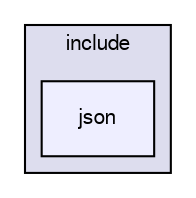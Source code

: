 digraph "include/json" {
  compound=true
  node [ fontsize="10", fontname="FreeSans"];
  edge [ labelfontsize="10", labelfontname="FreeSans"];
  subgraph clusterdir_d44c64559bbebec7f509842c48db8b23 {
    graph [ bgcolor="#ddddee", pencolor="black", label="include" fontname="FreeSans", fontsize="10", URL="dir_d44c64559bbebec7f509842c48db8b23.html"]
  dir_afd937d70611a55c9601734fb033a9b9 [shape=box, label="json", style="filled", fillcolor="#eeeeff", pencolor="black", URL="dir_afd937d70611a55c9601734fb033a9b9.html"];
  }
}
